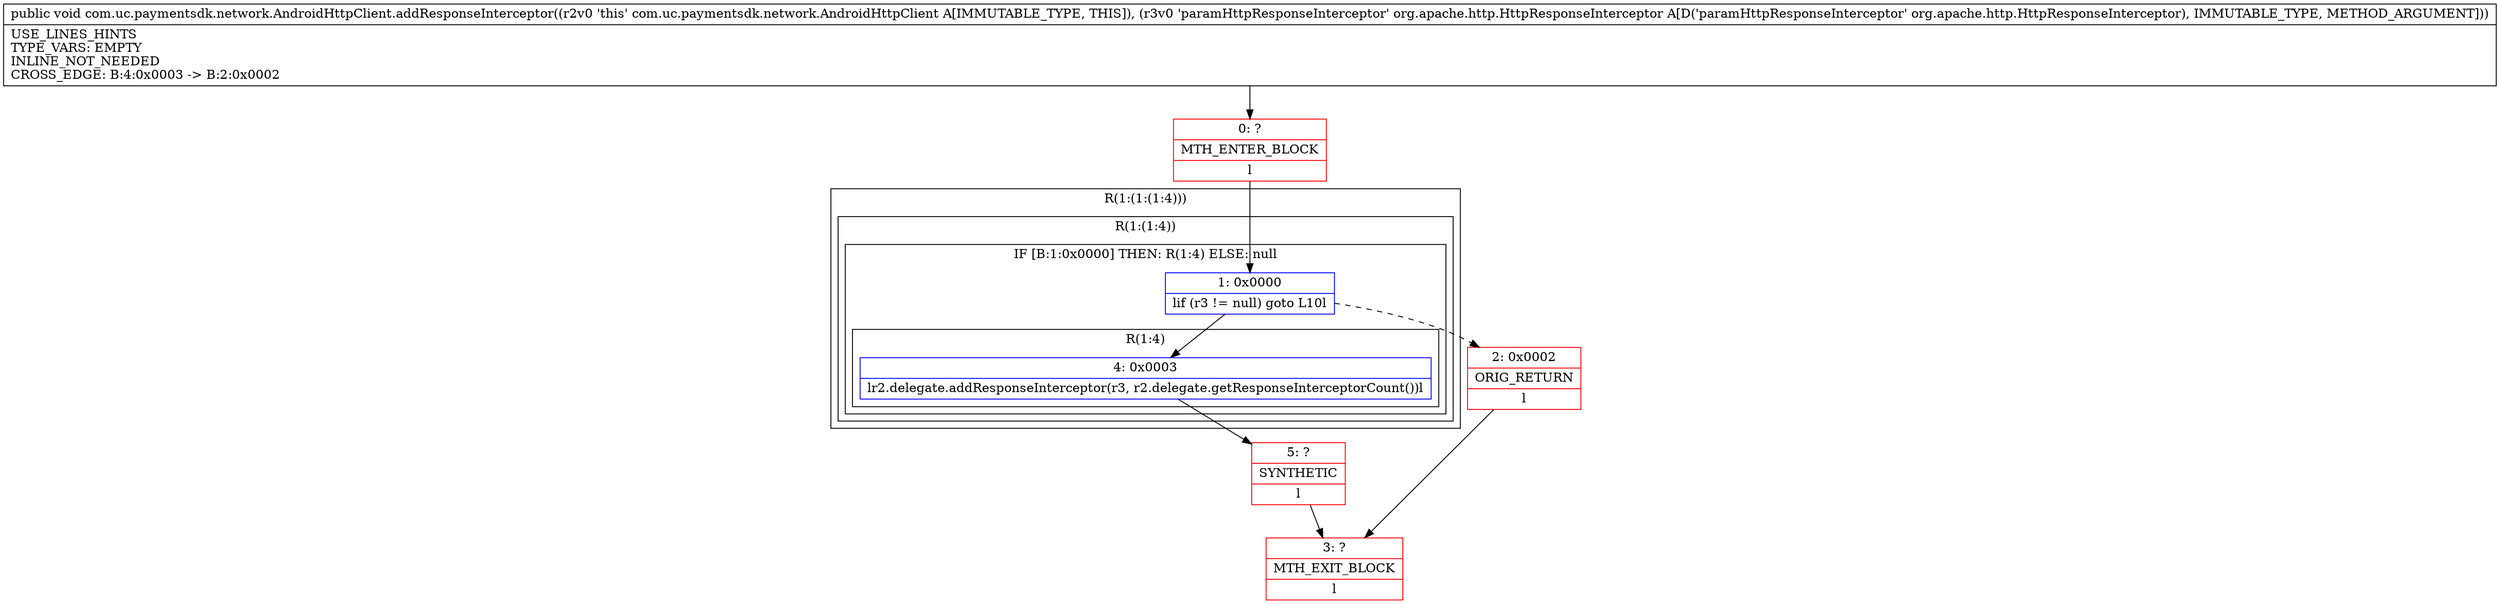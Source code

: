 digraph "CFG forcom.uc.paymentsdk.network.AndroidHttpClient.addResponseInterceptor(Lorg\/apache\/http\/HttpResponseInterceptor;)V" {
subgraph cluster_Region_1661740942 {
label = "R(1:(1:(1:4)))";
node [shape=record,color=blue];
subgraph cluster_Region_1507315909 {
label = "R(1:(1:4))";
node [shape=record,color=blue];
subgraph cluster_IfRegion_958286410 {
label = "IF [B:1:0x0000] THEN: R(1:4) ELSE: null";
node [shape=record,color=blue];
Node_1 [shape=record,label="{1\:\ 0x0000|lif (r3 != null) goto L10l}"];
subgraph cluster_Region_105253720 {
label = "R(1:4)";
node [shape=record,color=blue];
Node_4 [shape=record,label="{4\:\ 0x0003|lr2.delegate.addResponseInterceptor(r3, r2.delegate.getResponseInterceptorCount())l}"];
}
}
}
}
Node_0 [shape=record,color=red,label="{0\:\ ?|MTH_ENTER_BLOCK\l|l}"];
Node_2 [shape=record,color=red,label="{2\:\ 0x0002|ORIG_RETURN\l|l}"];
Node_3 [shape=record,color=red,label="{3\:\ ?|MTH_EXIT_BLOCK\l|l}"];
Node_5 [shape=record,color=red,label="{5\:\ ?|SYNTHETIC\l|l}"];
MethodNode[shape=record,label="{public void com.uc.paymentsdk.network.AndroidHttpClient.addResponseInterceptor((r2v0 'this' com.uc.paymentsdk.network.AndroidHttpClient A[IMMUTABLE_TYPE, THIS]), (r3v0 'paramHttpResponseInterceptor' org.apache.http.HttpResponseInterceptor A[D('paramHttpResponseInterceptor' org.apache.http.HttpResponseInterceptor), IMMUTABLE_TYPE, METHOD_ARGUMENT]))  | USE_LINES_HINTS\lTYPE_VARS: EMPTY\lINLINE_NOT_NEEDED\lCROSS_EDGE: B:4:0x0003 \-\> B:2:0x0002\l}"];
MethodNode -> Node_0;
Node_1 -> Node_2[style=dashed];
Node_1 -> Node_4;
Node_4 -> Node_5;
Node_0 -> Node_1;
Node_2 -> Node_3;
Node_5 -> Node_3;
}

